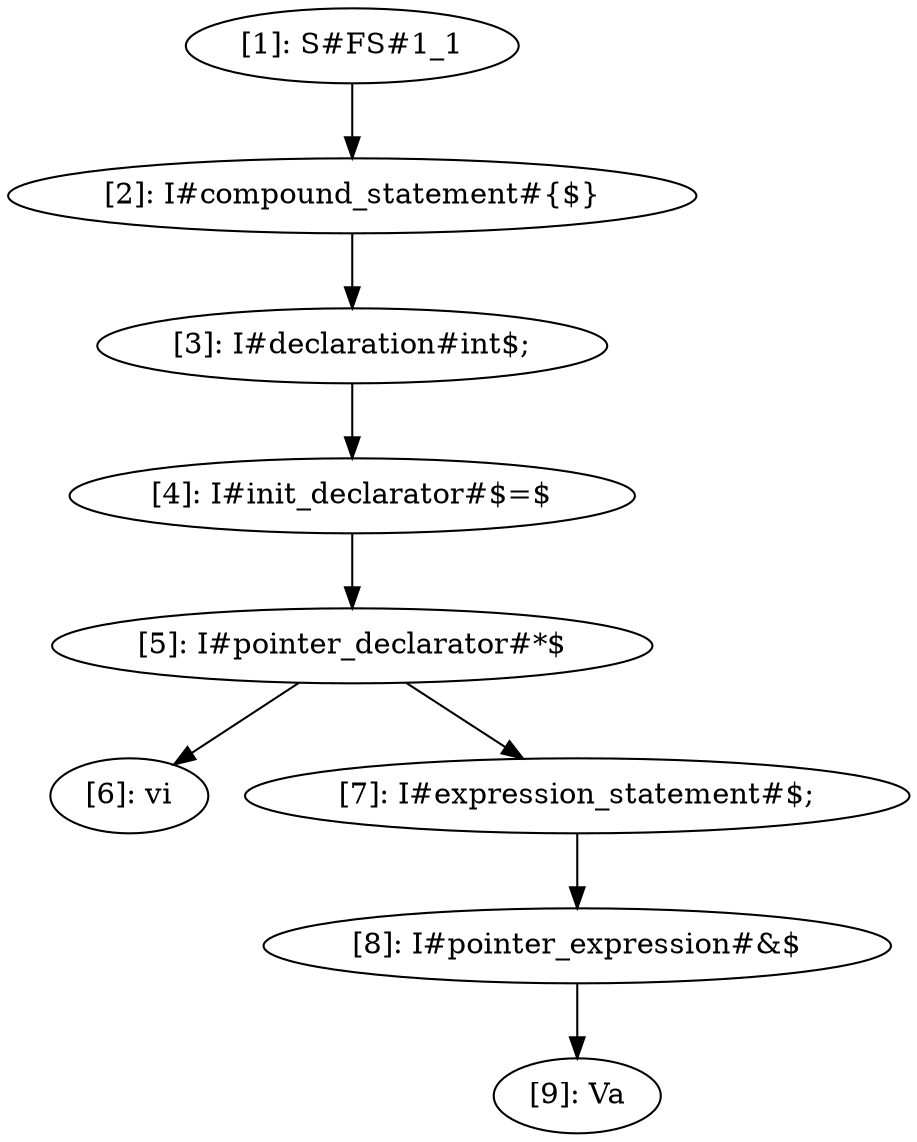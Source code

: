 digraph CASS {
  node [shape=ellipse];
  n1 [label="[1]: S#FS#1_1"];
  n2 [label="[2]: I#compound_statement#{$}"];
  n3 [label="[3]: I#declaration#int$;"];
  n4 [label="[4]: I#init_declarator#$=$"];
  n5 [label="[5]: I#pointer_declarator#*$"];
  n6 [label="[6]: vi"];
  n7 [label="[7]: I#expression_statement#$;"];
  n8 [label="[8]: I#pointer_expression#&$"];
  n9 [label="[9]: Va"];
  n1 -> n2;
  n2 -> n3;
  n3 -> n4;
  n4 -> n5;
  n5 -> n6;
  n5 -> n7;
  n7 -> n8;
  n8 -> n9;
}